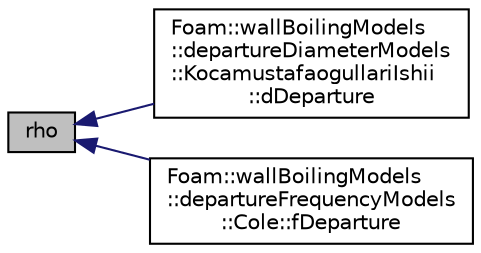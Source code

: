 digraph "rho"
{
  bgcolor="transparent";
  edge [fontname="Helvetica",fontsize="10",labelfontname="Helvetica",labelfontsize="10"];
  node [fontname="Helvetica",fontsize="10",shape=record];
  rankdir="LR";
  Node1 [label="rho",height=0.2,width=0.4,color="black", fillcolor="grey75", style="filled" fontcolor="black"];
  Node1 -> Node2 [dir="back",color="midnightblue",fontsize="10",style="solid",fontname="Helvetica"];
  Node2 [label="Foam::wallBoilingModels\l::departureDiameterModels\l::KocamustafaogullariIshii\l::dDeparture",height=0.2,width=0.4,color="black",URL="$classFoam_1_1wallBoilingModels_1_1departureDiameterModels_1_1KocamustafaogullariIshii.html#ac3fd0888d032029096eb2ff19f7558fe",tooltip="Calculate and return the departure diameter field. "];
  Node1 -> Node3 [dir="back",color="midnightblue",fontsize="10",style="solid",fontname="Helvetica"];
  Node3 [label="Foam::wallBoilingModels\l::departureFrequencyModels\l::Cole::fDeparture",height=0.2,width=0.4,color="black",URL="$classFoam_1_1wallBoilingModels_1_1departureFrequencyModels_1_1Cole.html#ab6f3ce8e7e6ed9d5cb35a08579ecc666",tooltip="Calculate and return the bubble departure frequency. "];
}
